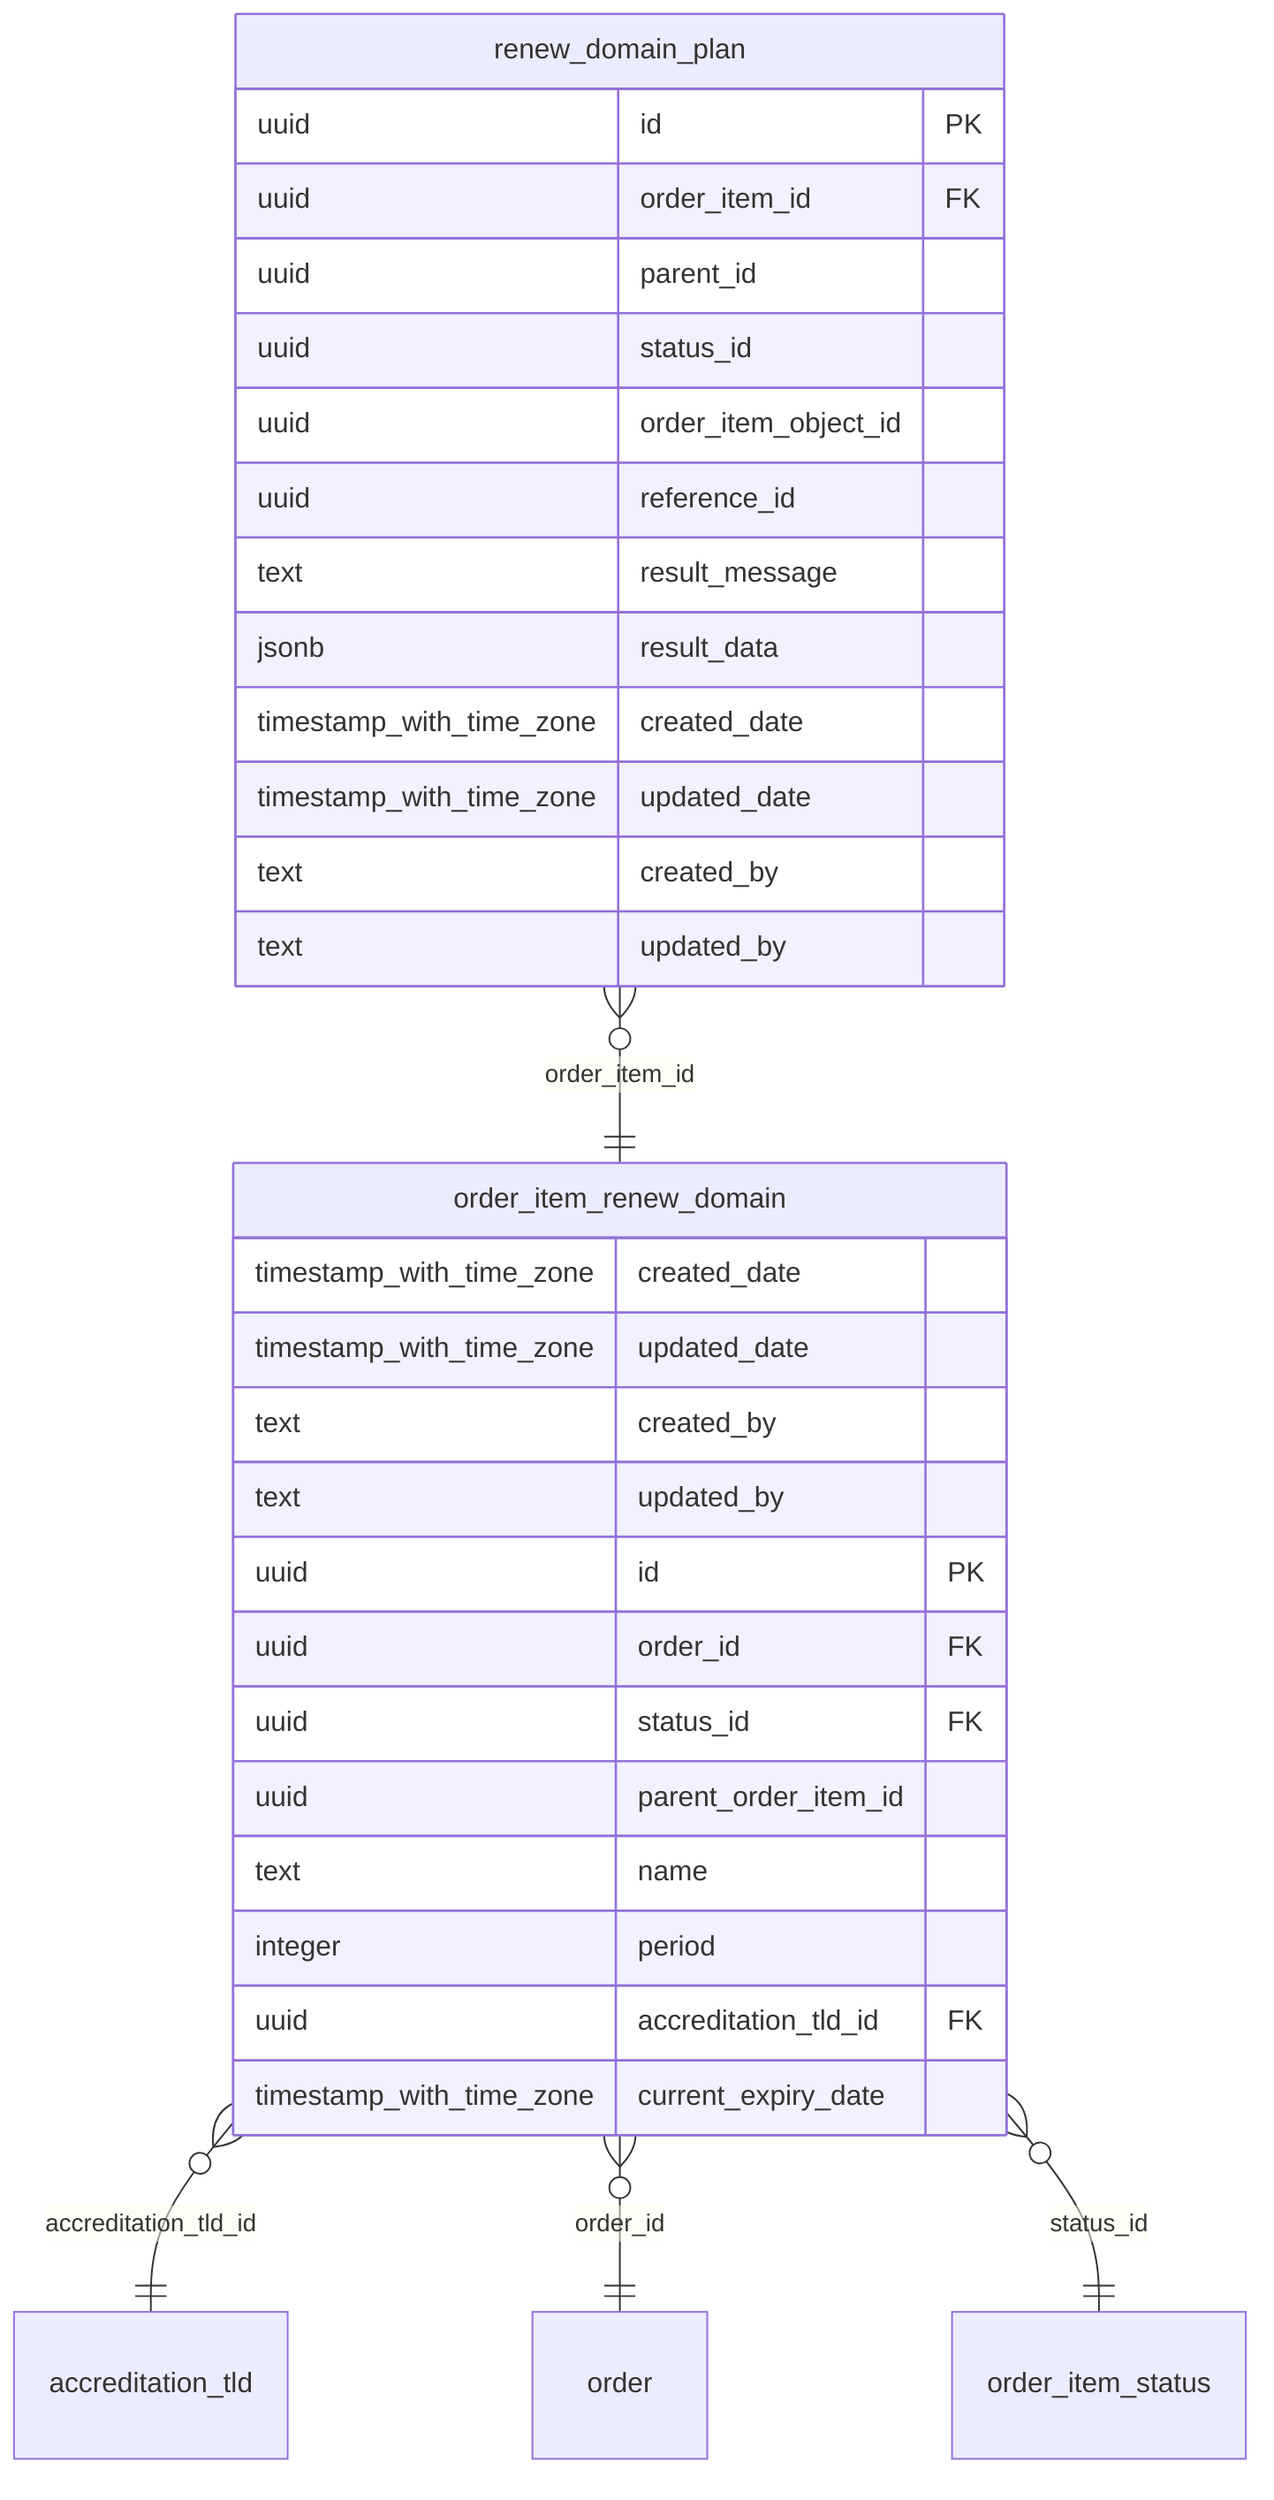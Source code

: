 erDiagram
    order_item_renew_domain {
        timestamp_with_time_zone created_date 
        timestamp_with_time_zone updated_date 
        text created_by 
        text updated_by 
        uuid id PK
        uuid order_id FK
        uuid status_id FK
        uuid parent_order_item_id 
        text name 
        integer period 
        uuid accreditation_tld_id FK
        timestamp_with_time_zone current_expiry_date 
    }

    renew_domain_plan {
        uuid id PK
        uuid order_item_id FK
        uuid parent_id 
        uuid status_id 
        uuid order_item_object_id 
        uuid reference_id 
        text result_message 
        jsonb result_data 
        timestamp_with_time_zone created_date 
        timestamp_with_time_zone updated_date 
        text created_by 
        text updated_by 
    }

    order_item_renew_domain }o--|| accreditation_tld : "accreditation_tld_id"
    order_item_renew_domain }o--|| order : "order_id"
    order_item_renew_domain }o--|| order_item_status : "status_id"
    renew_domain_plan }o--|| order_item_renew_domain : "order_item_id"